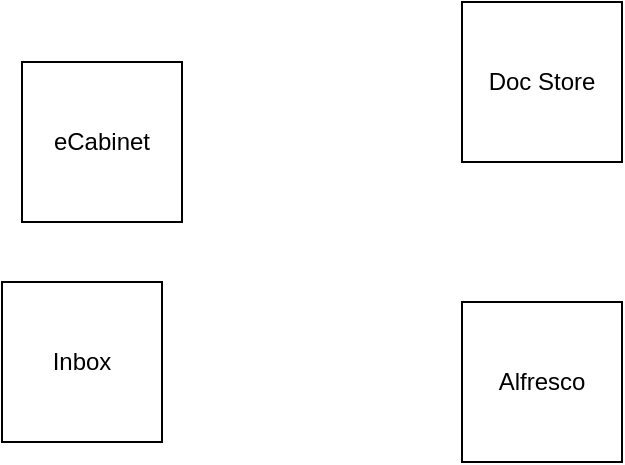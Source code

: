 <mxfile version="21.6.8" type="github">
  <diagram name="Page-1" id="fDDw92V6eHKw1K2nFNa-">
    <mxGraphModel dx="1434" dy="782" grid="1" gridSize="10" guides="1" tooltips="1" connect="1" arrows="1" fold="1" page="1" pageScale="1" pageWidth="850" pageHeight="1100" math="0" shadow="0">
      <root>
        <mxCell id="0" />
        <mxCell id="1" parent="0" />
        <mxCell id="u8z3rb-vYD9zZZuDvXcQ-1" value="Doc Store" style="whiteSpace=wrap;html=1;aspect=fixed;" vertex="1" parent="1">
          <mxGeometry x="350" y="330" width="80" height="80" as="geometry" />
        </mxCell>
        <mxCell id="u8z3rb-vYD9zZZuDvXcQ-2" value="Alfresco" style="whiteSpace=wrap;html=1;aspect=fixed;" vertex="1" parent="1">
          <mxGeometry x="350" y="480" width="80" height="80" as="geometry" />
        </mxCell>
        <mxCell id="u8z3rb-vYD9zZZuDvXcQ-3" value="eCabinet" style="whiteSpace=wrap;html=1;aspect=fixed;" vertex="1" parent="1">
          <mxGeometry x="130" y="360" width="80" height="80" as="geometry" />
        </mxCell>
        <mxCell id="u8z3rb-vYD9zZZuDvXcQ-4" value="Inbox" style="whiteSpace=wrap;html=1;aspect=fixed;" vertex="1" parent="1">
          <mxGeometry x="120" y="470" width="80" height="80" as="geometry" />
        </mxCell>
      </root>
    </mxGraphModel>
  </diagram>
</mxfile>
